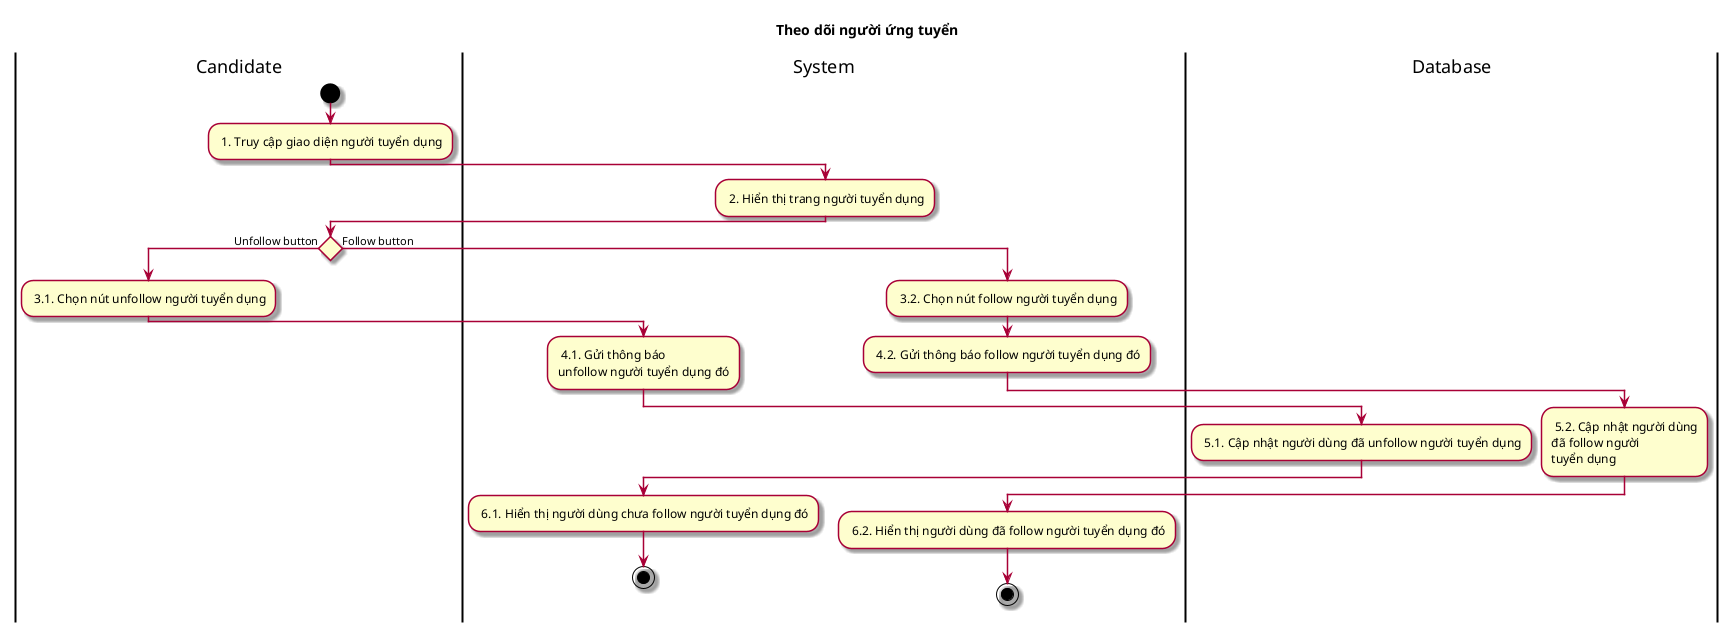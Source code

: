 @startuml ActTheoDoiCongTyTuyenDung

skin rose
title Theo dõi người ứng tuyển

|Candidate|
start
: 1. Truy cập giao diện người tuyển dụng;
|System|
: 2. Hiển thị trang người tuyển dụng;
|Candidate|
if () then (Unfollow button)
: 3.1. Chọn nút unfollow người tuyển dụng;
|System|
: 4.1. Gửi thông báo\nunfollow người tuyển dụng đó;
|Database|
: 5.1. Cập nhật người dùng đã unfollow người tuyển dụng;
|System|
: 6.1. Hiển thị người dùng chưa follow người tuyển dụng đó; 
stop
else (Follow button)
: 3.2. Chọn nút follow người tuyển dụng;
|System|
: 4.2. Gửi thông báo follow người tuyển dụng đó;
|Database|
: 5.2. Cập nhật người dùng\nđã follow người\ntuyển dụng;
|System|
: 6.2. Hiển thị người dùng đã follow người tuyển dụng đó; 
stop
@enduml
